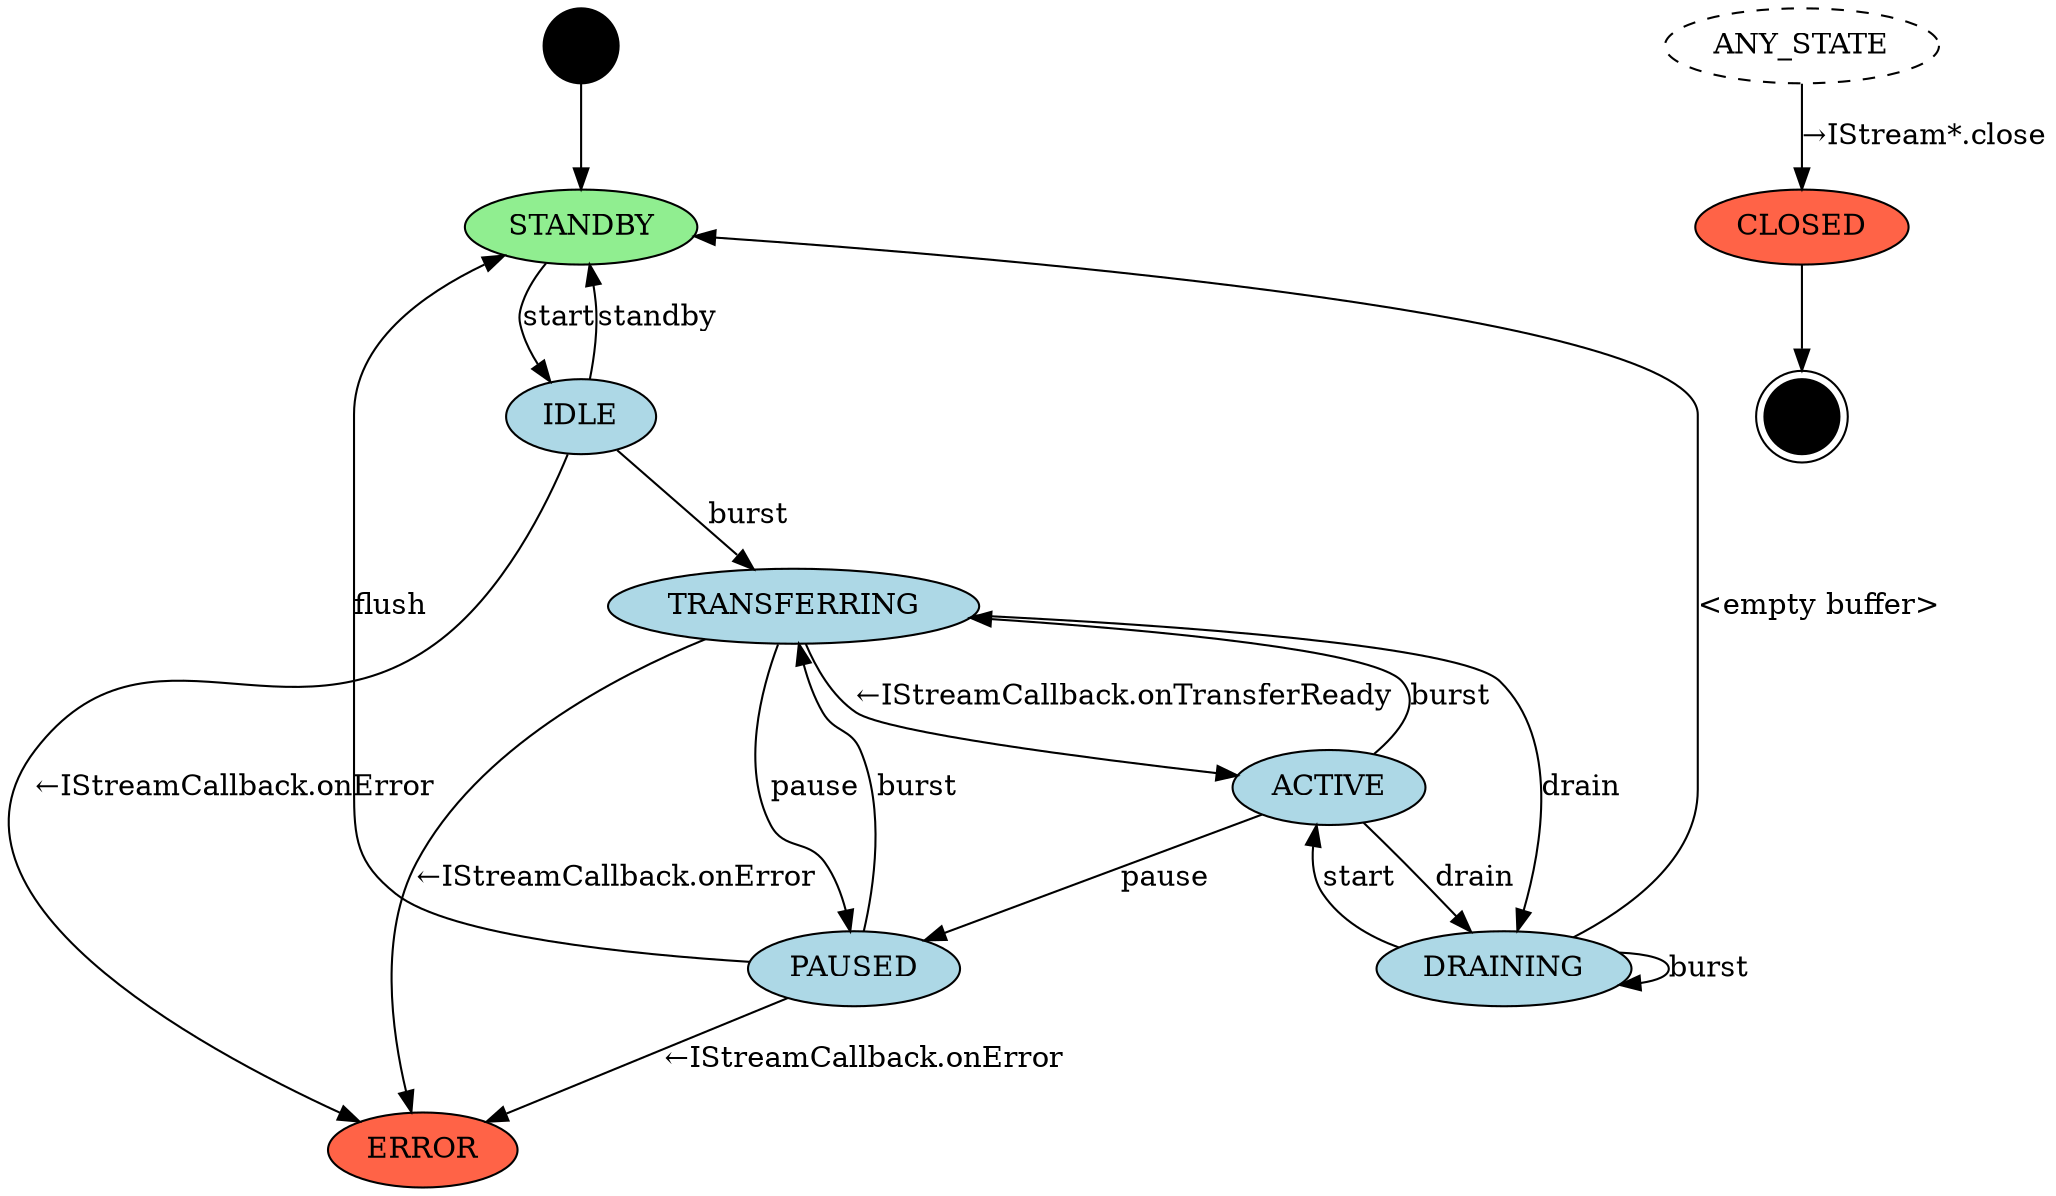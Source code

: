 // Copyright (C) 2022 The Android Open Source Project
//
// Licensed under the Apache License, Version 2.0 (the "License");
// you may not use this file except in compliance with the License.
// You may obtain a copy of the License at
//
//      http://www.apache.org/licenses/LICENSE-2.0
//
// Unless required by applicable law or agreed to in writing, software
// distributed under the License is distributed on an "AS IS" BASIS,
// WITHOUT WARRANTIES OR CONDITIONS OF ANY KIND, either express or implied.
// See the License for the specific language governing permissions and
// limitations under the License.

// To render: dot -Tpng stream-in-async-sm.gv -o stream-in-async-sm.png
digraph stream_in_async_state_machine {
    node [shape=point style=filled fillcolor=black width=0.5] I;
    node [shape=doublecircle width=0.5] F;
    node [shape=oval width=1];
    node [fillcolor=lightgreen] STANDBY;  // buffer is empty
    node [fillcolor=tomato] CLOSED;
    node [fillcolor=tomato] ERROR;
    node [style=dashed] ANY_STATE;
    node [fillcolor=lightblue style=filled];
    // Note that when the producer (h/w) is passive, "burst" operations
    // complete synchronously, bypassing the TRANSFERRING state.
    I -> STANDBY;
    STANDBY -> IDLE [label="start"];           // producer -> active
    IDLE -> STANDBY [label="standby"];         // producer -> passive, buffer is cleared
    IDLE -> TRANSFERRING [label="burst"];      // consumer -> active
    ACTIVE -> PAUSED [label="pause"];          // consumer -> passive
    ACTIVE -> DRAINING [label="drain"];        // producer -> passive
    ACTIVE -> TRANSFERRING [label="burst"];
    TRANSFERRING -> ACTIVE [label="←IStreamCallback.onTransferReady"];
    TRANSFERRING -> PAUSED [label="pause"];    // consumer -> passive
    TRANSFERRING -> DRAINING [label="drain"];  // producer -> passive
    PAUSED -> TRANSFERRING [label="burst"];    // consumer -> active
    PAUSED -> STANDBY [label="flush"];         // producer -> passive, buffer is cleared
    DRAINING -> DRAINING [label="burst"];
    DRAINING -> ACTIVE [label="start"];      // producer -> active
    DRAINING -> STANDBY [label="<empty buffer>"];  // consumer deactivates
    IDLE -> ERROR [label="←IStreamCallback.onError"];
    PAUSED -> ERROR [label="←IStreamCallback.onError"];
    TRANSFERRING -> ERROR [label="←IStreamCallback.onError"];
    ANY_STATE -> CLOSED [label="→IStream*.close"];
    CLOSED -> F;
}
